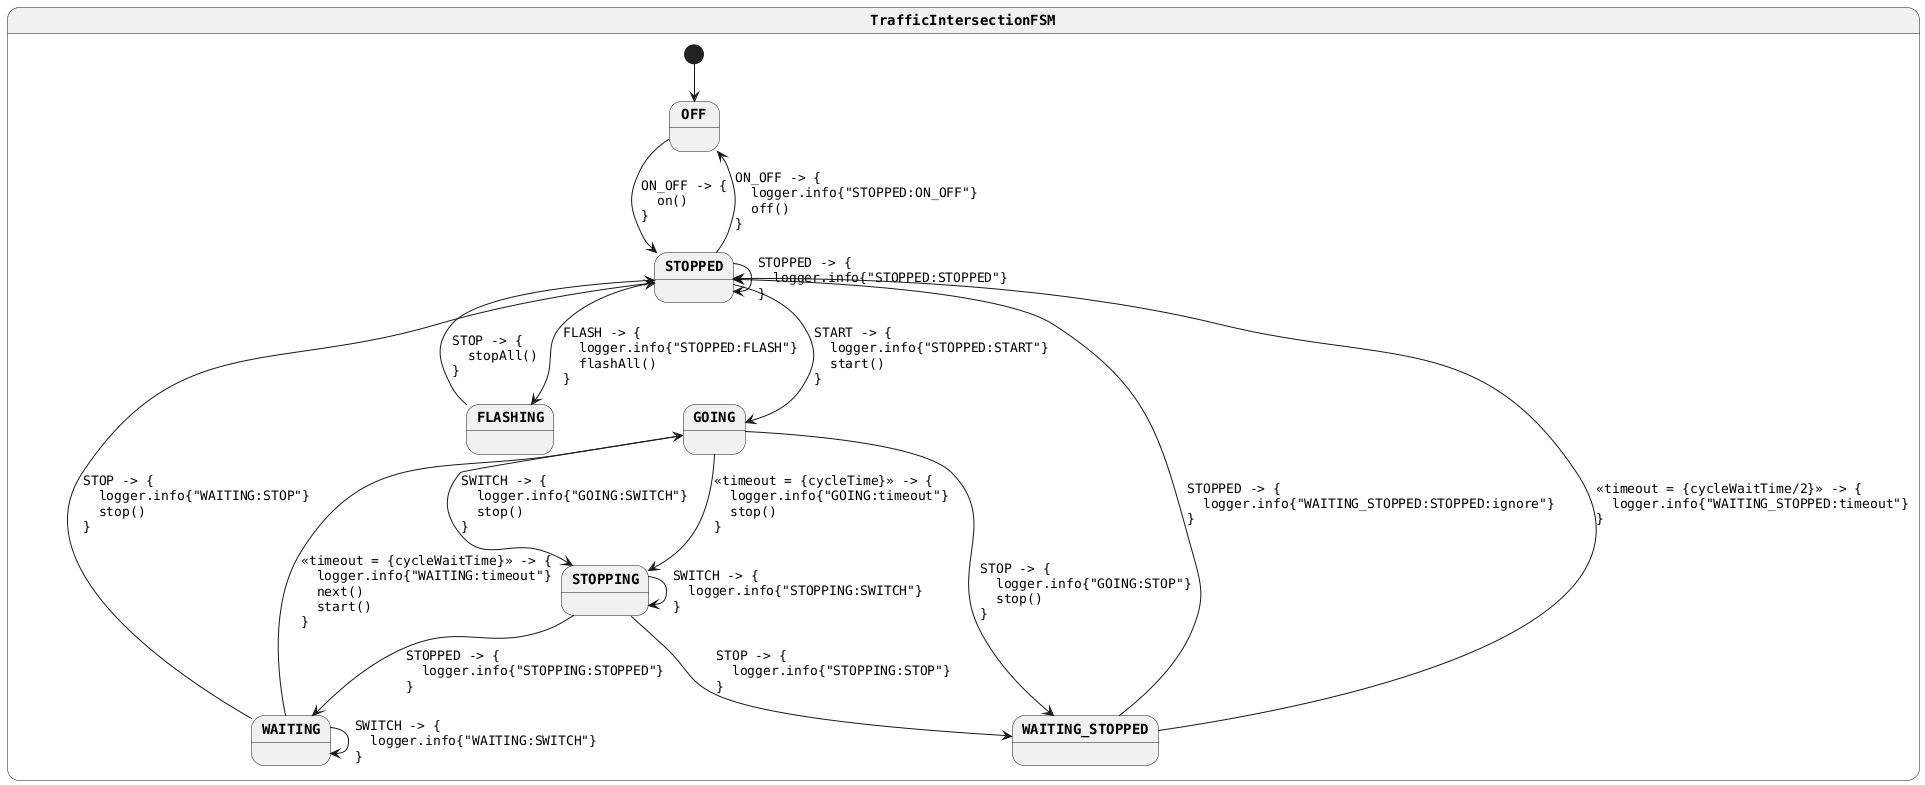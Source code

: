 @startuml
skinparam monochrome true
skinparam StateFontName Helvetica
skinparam defaultFontName Monospaced
skinparam defaultFontStyle Bold
skinparam state {
    FontStyle Bold
}
state TrafficIntersectionFSM {
[*] --> OFF
OFF --> STOPPED : ON_OFF -> {\l  on()\l}
STOPPED --> OFF : ON_OFF -> {\l  logger.info{"STOPPED:ON_OFF"}\l  off()\l}
STOPPED --> GOING : START -> {\l  logger.info{"STOPPED:START"}\l  start()\l}
STOPPED --> STOPPED : STOPPED -> {\l  logger.info{"STOPPED:STOPPED"}\l}
STOPPED --> FLASHING : FLASH -> {\l  logger.info{"STOPPED:FLASH"}\l  flashAll()\l}
GOING --> STOPPING : <<timeout = {cycleTime}>> -> {\l  logger.info{"GOING:timeout"}\l  stop()\l}
GOING --> STOPPING : SWITCH -> {\l  logger.info{"GOING:SWITCH"}\l  stop()\l}
GOING --> WAITING_STOPPED : STOP -> {\l  logger.info{"GOING:STOP"}\l  stop()\l}
STOPPING --> WAITING : STOPPED -> {\l  logger.info{"STOPPING:STOPPED"}\l}
STOPPING --> STOPPING : SWITCH -> {\l  logger.info{"STOPPING:SWITCH"}\l}
STOPPING --> WAITING_STOPPED : STOP -> {\l  logger.info{"STOPPING:STOP"}\l}
WAITING --> GOING : <<timeout = {cycleWaitTime}>> -> {\l  logger.info{"WAITING:timeout"}\l  next()\l  start()\l}
WAITING --> WAITING : SWITCH -> {\l  logger.info{"WAITING:SWITCH"}\l}
WAITING --> STOPPED : STOP -> {\l  logger.info{"WAITING:STOP"}\l  stop()\l}
WAITING_STOPPED --> STOPPED : <<timeout = {cycleWaitTime/2}>> -> {\l  logger.info{"WAITING_STOPPED:timeout"}\l}
WAITING_STOPPED --> STOPPED : STOPPED -> {\l  logger.info{"WAITING_STOPPED:STOPPED:ignore"}\l}
FLASHING --> STOPPED : STOP -> {\l  stopAll()\l}
}
@enduml
